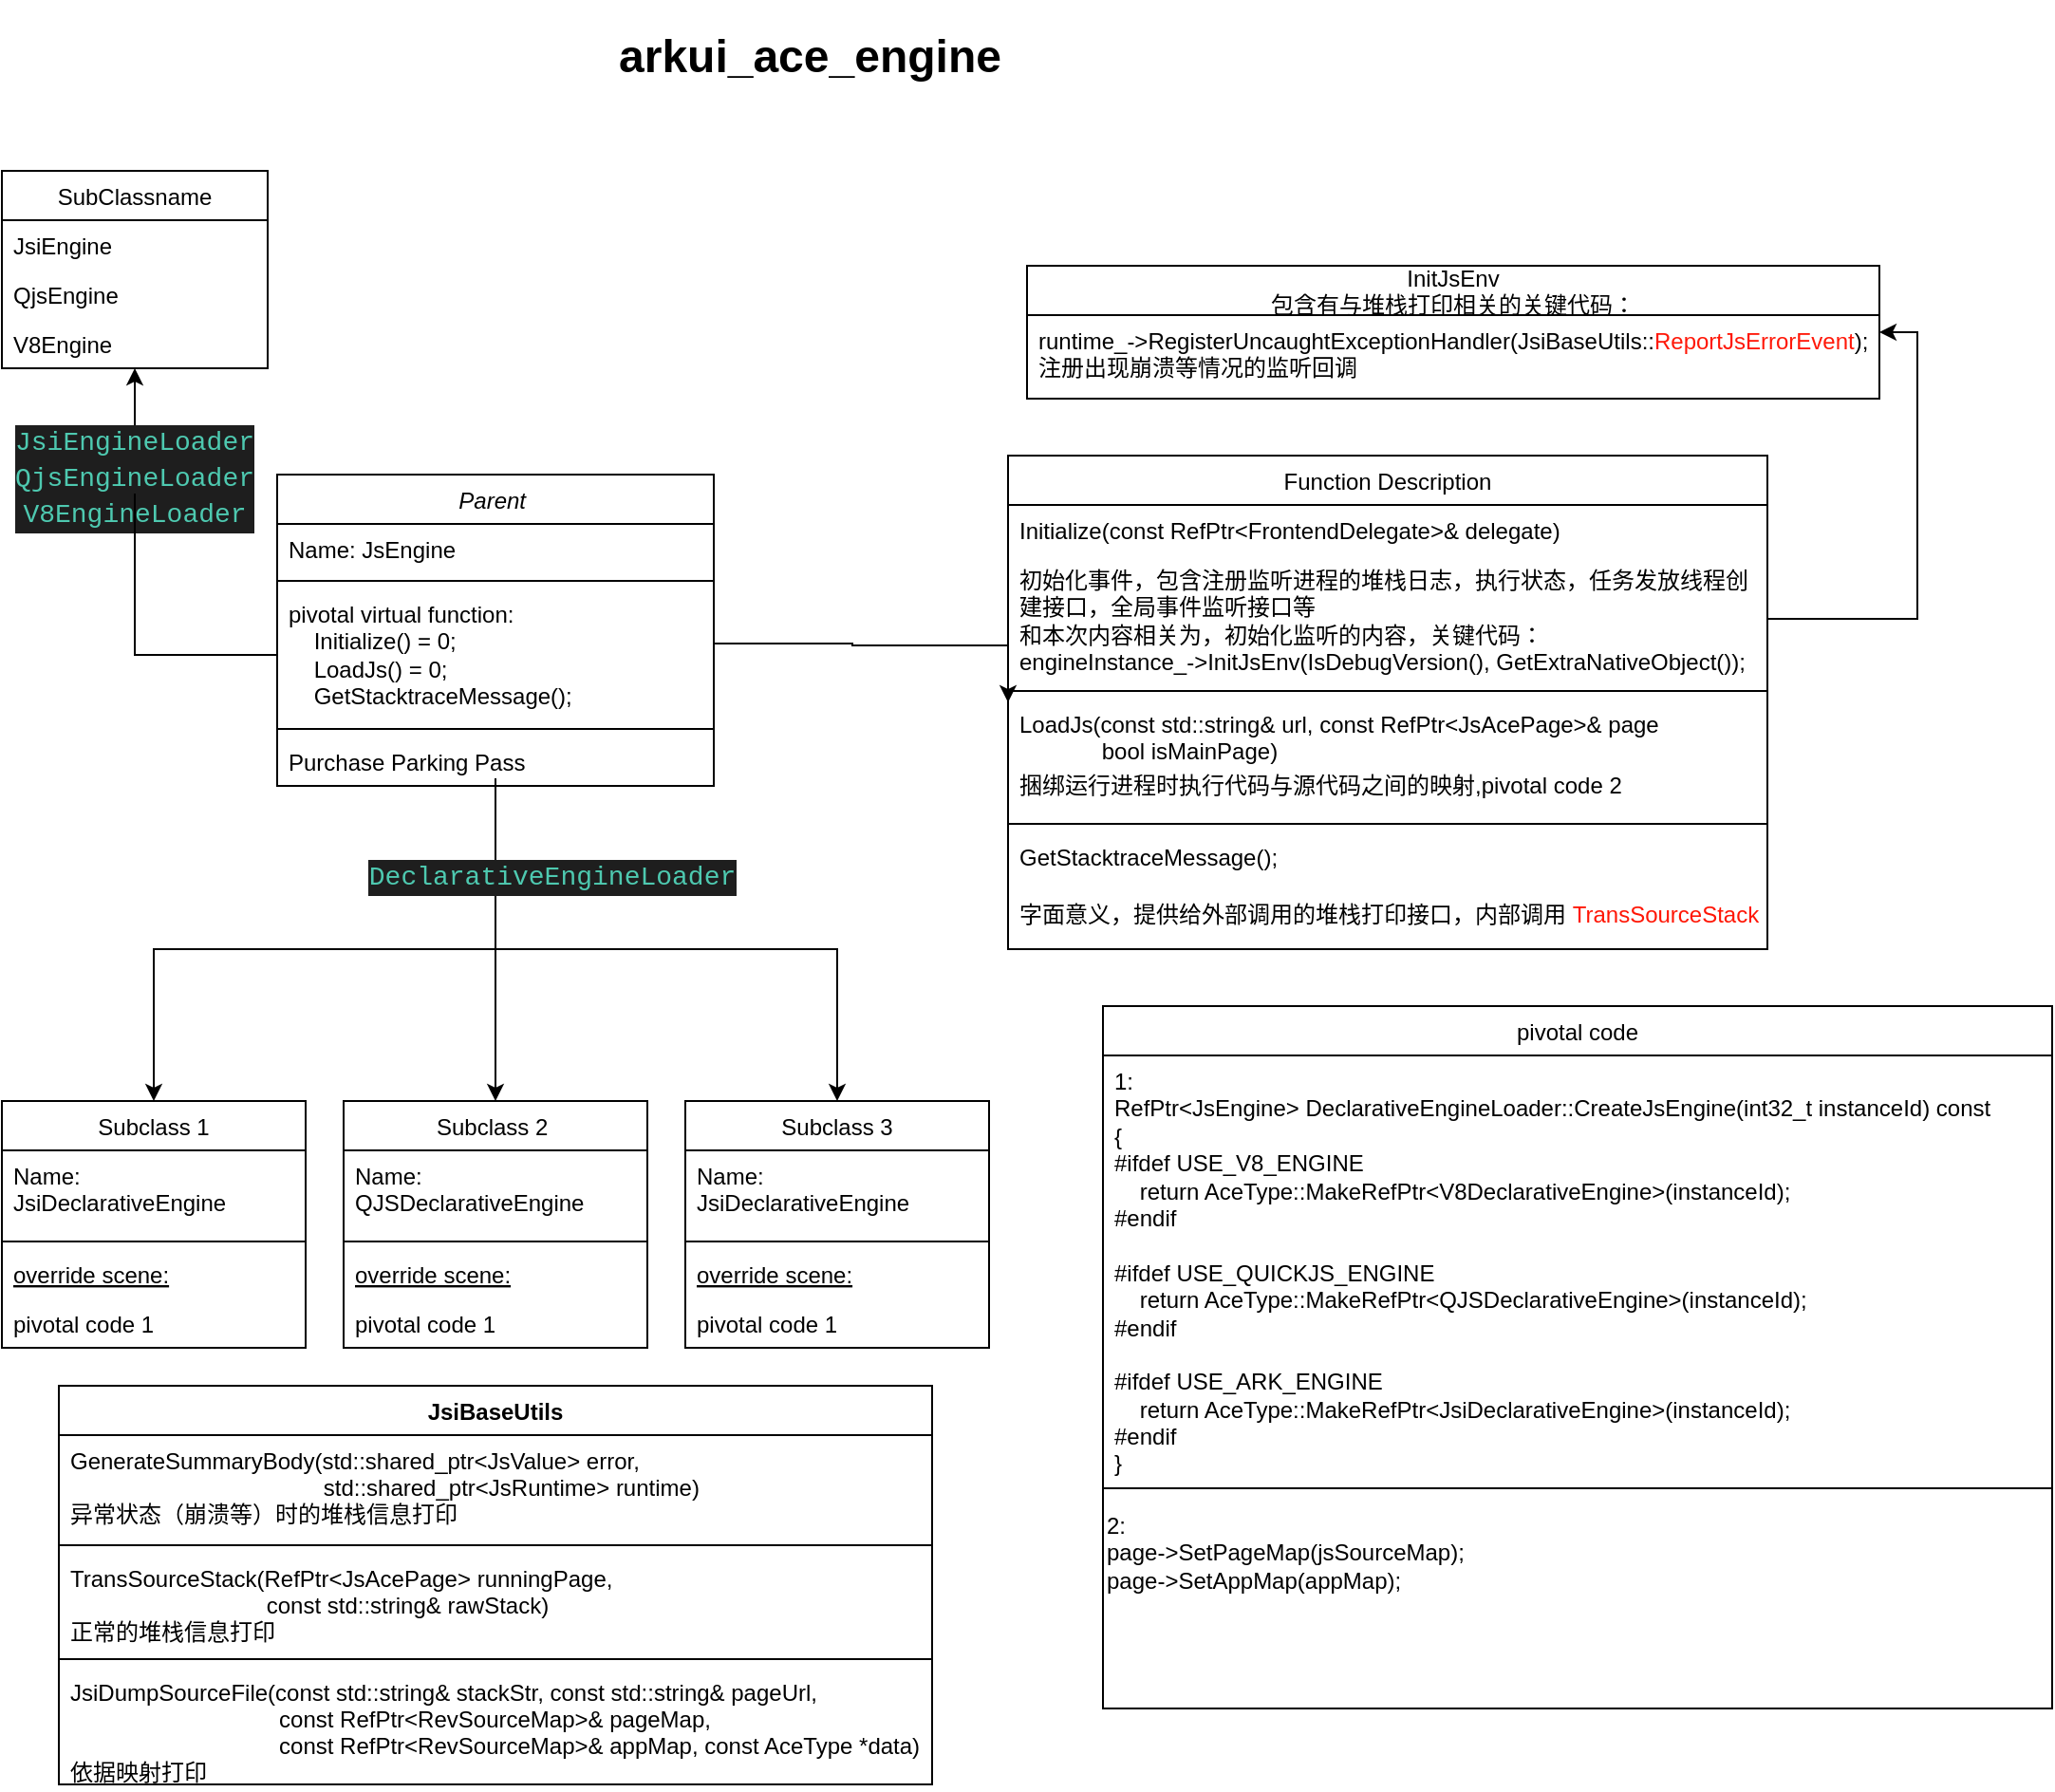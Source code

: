 <mxfile version="20.1.2" type="github" pages="2">
  <diagram id="C5RBs43oDa-KdzZeNtuy" name="Page-1">
    <mxGraphModel dx="1360" dy="802" grid="1" gridSize="10" guides="1" tooltips="1" connect="1" arrows="1" fold="1" page="1" pageScale="1" pageWidth="827" pageHeight="1169" background="none" math="0" shadow="0">
      <root>
        <mxCell id="WIyWlLk6GJQsqaUBKTNV-0" />
        <mxCell id="WIyWlLk6GJQsqaUBKTNV-1" parent="WIyWlLk6GJQsqaUBKTNV-0" />
        <mxCell id="IO2iFSCvqAnWVY3sA_fM-19" style="edgeStyle=orthogonalEdgeStyle;rounded=0;orthogonalLoop=1;jettySize=auto;html=1;exitX=0.5;exitY=1;exitDx=0;exitDy=0;" parent="WIyWlLk6GJQsqaUBKTNV-1" source="zkfFHV4jXpPFQw0GAbJ--0" target="IO2iFSCvqAnWVY3sA_fM-6" edge="1">
          <mxGeometry relative="1" as="geometry">
            <Array as="points">
              <mxPoint x="270" y="620" />
            </Array>
          </mxGeometry>
        </mxCell>
        <mxCell id="IO2iFSCvqAnWVY3sA_fM-20" style="edgeStyle=orthogonalEdgeStyle;rounded=0;orthogonalLoop=1;jettySize=auto;html=1;exitX=0.5;exitY=1;exitDx=0;exitDy=0;entryX=0.5;entryY=0;entryDx=0;entryDy=0;" parent="WIyWlLk6GJQsqaUBKTNV-1" source="zkfFHV4jXpPFQw0GAbJ--0" target="IO2iFSCvqAnWVY3sA_fM-12" edge="1">
          <mxGeometry relative="1" as="geometry">
            <Array as="points">
              <mxPoint x="270" y="710" />
              <mxPoint x="450" y="710" />
            </Array>
          </mxGeometry>
        </mxCell>
        <mxCell id="IO2iFSCvqAnWVY3sA_fM-38" style="edgeStyle=orthogonalEdgeStyle;rounded=0;orthogonalLoop=1;jettySize=auto;html=1;exitX=0.5;exitY=1;exitDx=0;exitDy=0;" parent="WIyWlLk6GJQsqaUBKTNV-1" source="zkfFHV4jXpPFQw0GAbJ--0" target="IO2iFSCvqAnWVY3sA_fM-0" edge="1">
          <mxGeometry relative="1" as="geometry">
            <Array as="points">
              <mxPoint x="270" y="710" />
              <mxPoint x="90" y="710" />
            </Array>
          </mxGeometry>
        </mxCell>
        <mxCell id="zkfFHV4jXpPFQw0GAbJ--0" value="Parent " style="swimlane;fontStyle=2;align=center;verticalAlign=top;childLayout=stackLayout;horizontal=1;startSize=26;horizontalStack=0;resizeParent=1;resizeLast=0;collapsible=1;marginBottom=0;rounded=0;shadow=0;strokeWidth=1;" parent="WIyWlLk6GJQsqaUBKTNV-1" vertex="1">
          <mxGeometry x="155" y="460" width="230" height="164" as="geometry">
            <mxRectangle x="230" y="140" width="160" height="26" as="alternateBounds" />
          </mxGeometry>
        </mxCell>
        <mxCell id="zkfFHV4jXpPFQw0GAbJ--1" value="Name: JsEngine" style="text;align=left;verticalAlign=top;spacingLeft=4;spacingRight=4;overflow=hidden;rotatable=0;points=[[0,0.5],[1,0.5]];portConstraint=eastwest;" parent="zkfFHV4jXpPFQw0GAbJ--0" vertex="1">
          <mxGeometry y="26" width="230" height="26" as="geometry" />
        </mxCell>
        <mxCell id="IO2iFSCvqAnWVY3sA_fM-24" value="" style="line;html=1;strokeWidth=1;align=left;verticalAlign=middle;spacingTop=-1;spacingLeft=3;spacingRight=3;rotatable=0;labelPosition=right;points=[];portConstraint=eastwest;" parent="zkfFHV4jXpPFQw0GAbJ--0" vertex="1">
          <mxGeometry y="52" width="230" height="8" as="geometry" />
        </mxCell>
        <mxCell id="zkfFHV4jXpPFQw0GAbJ--2" value="pivotal virtual function:&lt;br&gt;&amp;nbsp;&amp;nbsp;&amp;nbsp;&amp;nbsp;Initialize() = 0;&lt;br&gt;&amp;nbsp;&amp;nbsp;&amp;nbsp;&amp;nbsp;LoadJs() = 0;&lt;br&gt;&amp;nbsp; &amp;nbsp; GetStacktraceMessage();" style="text;align=left;verticalAlign=top;spacingLeft=4;spacingRight=4;overflow=hidden;rotatable=0;points=[[0,0.5],[1,0.5]];portConstraint=eastwest;rounded=0;shadow=0;html=1;" parent="zkfFHV4jXpPFQw0GAbJ--0" vertex="1">
          <mxGeometry y="60" width="230" height="70" as="geometry" />
        </mxCell>
        <mxCell id="zkfFHV4jXpPFQw0GAbJ--4" value="" style="line;html=1;strokeWidth=1;align=left;verticalAlign=middle;spacingTop=-1;spacingLeft=3;spacingRight=3;rotatable=0;labelPosition=right;points=[];portConstraint=eastwest;" parent="zkfFHV4jXpPFQw0GAbJ--0" vertex="1">
          <mxGeometry y="130" width="230" height="8" as="geometry" />
        </mxCell>
        <mxCell id="zkfFHV4jXpPFQw0GAbJ--5" value="Purchase Parking Pass" style="text;align=left;verticalAlign=top;spacingLeft=4;spacingRight=4;overflow=hidden;rotatable=0;points=[[0,0.5],[1,0.5]];portConstraint=eastwest;" parent="zkfFHV4jXpPFQw0GAbJ--0" vertex="1">
          <mxGeometry y="138" width="230" height="26" as="geometry" />
        </mxCell>
        <mxCell id="zkfFHV4jXpPFQw0GAbJ--13" value="pivotal code" style="swimlane;fontStyle=0;align=center;verticalAlign=top;childLayout=stackLayout;horizontal=1;startSize=26;horizontalStack=0;resizeParent=1;resizeLast=0;collapsible=1;marginBottom=0;rounded=0;shadow=0;strokeWidth=1;" parent="WIyWlLk6GJQsqaUBKTNV-1" vertex="1">
          <mxGeometry x="590" y="740" width="500" height="370" as="geometry">
            <mxRectangle x="340" y="380" width="170" height="26" as="alternateBounds" />
          </mxGeometry>
        </mxCell>
        <mxCell id="IO2iFSCvqAnWVY3sA_fM-40" value="1:&lt;br&gt;&lt;div&gt;RefPtr&amp;lt;JsEngine&amp;gt; DeclarativeEngineLoader::CreateJsEngine(int32_t instanceId) const&lt;/div&gt;&lt;div&gt;{&lt;/div&gt;&lt;div&gt;#ifdef USE_V8_ENGINE&lt;/div&gt;&lt;div&gt;&amp;nbsp; &amp;nbsp; return AceType::MakeRefPtr&amp;lt;V8DeclarativeEngine&amp;gt;(instanceId);&lt;/div&gt;&lt;div&gt;#endif&lt;/div&gt;&lt;div&gt;&lt;br&gt;&lt;/div&gt;&lt;div&gt;#ifdef USE_QUICKJS_ENGINE&lt;/div&gt;&lt;div&gt;&amp;nbsp; &amp;nbsp; return AceType::MakeRefPtr&amp;lt;QJSDeclarativeEngine&amp;gt;(instanceId);&lt;/div&gt;&lt;div&gt;#endif&lt;/div&gt;&lt;div&gt;&lt;br&gt;&lt;/div&gt;&lt;div&gt;#ifdef USE_ARK_ENGINE&lt;/div&gt;&lt;div&gt;&amp;nbsp; &amp;nbsp; return AceType::MakeRefPtr&amp;lt;JsiDeclarativeEngine&amp;gt;(instanceId);&lt;/div&gt;&lt;div&gt;#endif&lt;/div&gt;&lt;div&gt;}&lt;/div&gt;" style="text;align=left;verticalAlign=top;spacingLeft=4;spacingRight=4;overflow=hidden;rotatable=0;points=[[0,0.5],[1,0.5]];portConstraint=eastwest;labelBorderColor=none;whiteSpace=wrap;html=1;" parent="zkfFHV4jXpPFQw0GAbJ--13" vertex="1">
          <mxGeometry y="26" width="500" height="224" as="geometry" />
        </mxCell>
        <mxCell id="zkfFHV4jXpPFQw0GAbJ--15" value="" style="line;html=1;strokeWidth=1;align=left;verticalAlign=middle;spacingTop=-1;spacingLeft=3;spacingRight=3;rotatable=0;labelPosition=right;points=[];portConstraint=eastwest;" parent="zkfFHV4jXpPFQw0GAbJ--13" vertex="1">
          <mxGeometry y="250" width="500" height="8" as="geometry" />
        </mxCell>
        <mxCell id="MEmFjFD-LDoa6DUwcWKF-1" value="&lt;div style=&quot;&quot;&gt;&lt;div&gt;2:&lt;/div&gt;&lt;div&gt;page-&amp;gt;SetPageMap(jsSourceMap);&lt;/div&gt;&lt;div&gt;page-&amp;gt;SetAppMap(appMap);&lt;/div&gt;&lt;/div&gt;" style="text;html=1;align=left;verticalAlign=middle;resizable=0;points=[];autosize=1;strokeColor=none;fillColor=none;" vertex="1" parent="zkfFHV4jXpPFQw0GAbJ--13">
          <mxGeometry y="258" width="500" height="60" as="geometry" />
        </mxCell>
        <mxCell id="zkfFHV4jXpPFQw0GAbJ--17" value="Function Description" style="swimlane;fontStyle=0;align=center;verticalAlign=top;childLayout=stackLayout;horizontal=1;startSize=26;horizontalStack=0;resizeParent=1;resizeLast=0;collapsible=1;marginBottom=0;rounded=0;shadow=0;strokeWidth=1;" parent="WIyWlLk6GJQsqaUBKTNV-1" vertex="1">
          <mxGeometry x="540" y="450" width="400" height="260" as="geometry">
            <mxRectangle x="560" y="470" width="160" height="26" as="alternateBounds" />
          </mxGeometry>
        </mxCell>
        <mxCell id="zkfFHV4jXpPFQw0GAbJ--19" value="Initialize(const RefPtr&lt;FrontendDelegate&gt;&amp; delegate)" style="text;align=left;verticalAlign=top;spacingLeft=4;spacingRight=4;overflow=hidden;rotatable=0;points=[[0,0.5],[1,0.5]];portConstraint=eastwest;rounded=0;shadow=0;html=0;" parent="zkfFHV4jXpPFQw0GAbJ--17" vertex="1">
          <mxGeometry y="26" width="400" height="26" as="geometry" />
        </mxCell>
        <mxCell id="zkfFHV4jXpPFQw0GAbJ--20" value="初始化事件，包含注册监听进程的堆栈日志，执行状态，任务发放线程创建接口，全局事件监听接口等&#xa;和本次内容相关为，初始化监听的内容，关键代码：&#xa;engineInstance_-&gt;InitJsEnv(IsDebugVersion(), GetExtraNativeObject());" style="text;align=left;verticalAlign=top;spacingLeft=4;spacingRight=4;overflow=hidden;rotatable=0;points=[[0,0.5],[1,0.5]];portConstraint=eastwest;rounded=0;shadow=0;html=0;whiteSpace=wrap;" parent="zkfFHV4jXpPFQw0GAbJ--17" vertex="1">
          <mxGeometry y="52" width="400" height="68" as="geometry" />
        </mxCell>
        <mxCell id="zkfFHV4jXpPFQw0GAbJ--23" value="" style="line;html=1;strokeWidth=1;align=left;verticalAlign=middle;spacingTop=-1;spacingLeft=3;spacingRight=3;rotatable=0;labelPosition=right;points=[];portConstraint=eastwest;" parent="zkfFHV4jXpPFQw0GAbJ--17" vertex="1">
          <mxGeometry y="120" width="400" height="8" as="geometry" />
        </mxCell>
        <mxCell id="zkfFHV4jXpPFQw0GAbJ--24" value="LoadJs(const std::string&amp; url, const RefPtr&lt;JsAcePage&gt;&amp; page&#xa;             bool isMainPage)" style="text;align=left;verticalAlign=top;spacingLeft=4;spacingRight=4;overflow=hidden;rotatable=0;points=[[0,0.5],[1,0.5]];portConstraint=eastwest;whiteSpace=wrap;" parent="zkfFHV4jXpPFQw0GAbJ--17" vertex="1">
          <mxGeometry y="128" width="400" height="32" as="geometry" />
        </mxCell>
        <mxCell id="zkfFHV4jXpPFQw0GAbJ--25" value="捆绑运行进程时执行代码与源代码之间的映射,pivotal code 2" style="text;align=left;verticalAlign=top;spacingLeft=4;spacingRight=4;overflow=hidden;rotatable=0;points=[[0,0.5],[1,0.5]];portConstraint=eastwest;" parent="zkfFHV4jXpPFQw0GAbJ--17" vertex="1">
          <mxGeometry y="160" width="400" height="30" as="geometry" />
        </mxCell>
        <mxCell id="IO2iFSCvqAnWVY3sA_fM-64" value="" style="line;html=1;strokeWidth=1;align=left;verticalAlign=middle;spacingTop=-1;spacingLeft=3;spacingRight=3;rotatable=0;labelPosition=right;points=[];portConstraint=eastwest;" parent="zkfFHV4jXpPFQw0GAbJ--17" vertex="1">
          <mxGeometry y="190" width="400" height="8" as="geometry" />
        </mxCell>
        <mxCell id="IO2iFSCvqAnWVY3sA_fM-66" value="GetStacktraceMessage();" style="text;align=left;verticalAlign=top;spacingLeft=4;spacingRight=4;overflow=hidden;rotatable=0;points=[[0,0.5],[1,0.5]];portConstraint=eastwest;" parent="zkfFHV4jXpPFQw0GAbJ--17" vertex="1">
          <mxGeometry y="198" width="400" height="30" as="geometry" />
        </mxCell>
        <mxCell id="IO2iFSCvqAnWVY3sA_fM-65" value="&lt;span style=&quot;color: rgb(0, 0, 0);&quot;&gt;字面意义，提供给外部调用的堆栈打印接口，内部调用&amp;nbsp;&lt;/span&gt;TransSourceStack" style="text;align=left;verticalAlign=top;spacingLeft=4;spacingRight=4;overflow=hidden;rotatable=0;points=[[0,0.5],[1,0.5]];portConstraint=eastwest;whiteSpace=wrap;fontColor=#FF1605;html=1;" parent="zkfFHV4jXpPFQw0GAbJ--17" vertex="1">
          <mxGeometry y="228" width="400" height="32" as="geometry" />
        </mxCell>
        <mxCell id="IO2iFSCvqAnWVY3sA_fM-0" value="Subclass 1" style="swimlane;fontStyle=0;align=center;verticalAlign=top;childLayout=stackLayout;horizontal=1;startSize=26;horizontalStack=0;resizeParent=1;resizeLast=0;collapsible=1;marginBottom=0;rounded=0;shadow=0;strokeWidth=1;" parent="WIyWlLk6GJQsqaUBKTNV-1" vertex="1">
          <mxGeometry x="10" y="790" width="160" height="130" as="geometry">
            <mxRectangle x="130" y="380" width="160" height="26" as="alternateBounds" />
          </mxGeometry>
        </mxCell>
        <mxCell id="IO2iFSCvqAnWVY3sA_fM-1" value="Name:&amp;nbsp;&lt;br&gt;JsiDeclarativeEngine" style="text;align=left;verticalAlign=top;spacingLeft=4;spacingRight=4;overflow=hidden;rotatable=0;points=[[0,0.5],[1,0.5]];portConstraint=eastwest;labelBorderColor=none;whiteSpace=wrap;html=1;" parent="IO2iFSCvqAnWVY3sA_fM-0" vertex="1">
          <mxGeometry y="26" width="160" height="44" as="geometry" />
        </mxCell>
        <mxCell id="IO2iFSCvqAnWVY3sA_fM-3" value="" style="line;html=1;strokeWidth=1;align=left;verticalAlign=middle;spacingTop=-1;spacingLeft=3;spacingRight=3;rotatable=0;labelPosition=right;points=[];portConstraint=eastwest;" parent="IO2iFSCvqAnWVY3sA_fM-0" vertex="1">
          <mxGeometry y="70" width="160" height="8" as="geometry" />
        </mxCell>
        <mxCell id="IO2iFSCvqAnWVY3sA_fM-4" value="override scene:" style="text;align=left;verticalAlign=top;spacingLeft=4;spacingRight=4;overflow=hidden;rotatable=0;points=[[0,0.5],[1,0.5]];portConstraint=eastwest;fontStyle=4" parent="IO2iFSCvqAnWVY3sA_fM-0" vertex="1">
          <mxGeometry y="78" width="160" height="26" as="geometry" />
        </mxCell>
        <mxCell id="IO2iFSCvqAnWVY3sA_fM-5" value="pivotal code 1" style="text;align=left;verticalAlign=top;spacingLeft=4;spacingRight=4;overflow=hidden;rotatable=0;points=[[0,0.5],[1,0.5]];portConstraint=eastwest;" parent="IO2iFSCvqAnWVY3sA_fM-0" vertex="1">
          <mxGeometry y="104" width="160" height="26" as="geometry" />
        </mxCell>
        <mxCell id="IO2iFSCvqAnWVY3sA_fM-6" value="Subclass 2 " style="swimlane;fontStyle=0;align=center;verticalAlign=top;childLayout=stackLayout;horizontal=1;startSize=26;horizontalStack=0;resizeParent=1;resizeLast=0;collapsible=1;marginBottom=0;rounded=0;shadow=0;strokeWidth=1;" parent="WIyWlLk6GJQsqaUBKTNV-1" vertex="1">
          <mxGeometry x="190" y="790" width="160" height="130" as="geometry">
            <mxRectangle x="130" y="380" width="160" height="26" as="alternateBounds" />
          </mxGeometry>
        </mxCell>
        <mxCell id="IO2iFSCvqAnWVY3sA_fM-7" value="Name:&lt;br&gt;QJSDeclarativeEngine" style="text;align=left;verticalAlign=top;spacingLeft=4;spacingRight=4;overflow=hidden;rotatable=0;points=[[0,0.5],[1,0.5]];portConstraint=eastwest;whiteSpace=wrap;labelBorderColor=none;html=1;labelBackgroundColor=none;" parent="IO2iFSCvqAnWVY3sA_fM-6" vertex="1">
          <mxGeometry y="26" width="160" height="44" as="geometry" />
        </mxCell>
        <mxCell id="IO2iFSCvqAnWVY3sA_fM-9" value="" style="line;html=1;strokeWidth=1;align=left;verticalAlign=middle;spacingTop=-1;spacingLeft=3;spacingRight=3;rotatable=0;labelPosition=right;points=[];portConstraint=eastwest;" parent="IO2iFSCvqAnWVY3sA_fM-6" vertex="1">
          <mxGeometry y="70" width="160" height="8" as="geometry" />
        </mxCell>
        <mxCell id="IO2iFSCvqAnWVY3sA_fM-25" value="override scene:" style="text;align=left;verticalAlign=top;spacingLeft=4;spacingRight=4;overflow=hidden;rotatable=0;points=[[0,0.5],[1,0.5]];portConstraint=eastwest;fontStyle=4" parent="IO2iFSCvqAnWVY3sA_fM-6" vertex="1">
          <mxGeometry y="78" width="160" height="26" as="geometry" />
        </mxCell>
        <mxCell id="IO2iFSCvqAnWVY3sA_fM-36" value="pivotal code 1" style="text;align=left;verticalAlign=top;spacingLeft=4;spacingRight=4;overflow=hidden;rotatable=0;points=[[0,0.5],[1,0.5]];portConstraint=eastwest;" parent="IO2iFSCvqAnWVY3sA_fM-6" vertex="1">
          <mxGeometry y="104" width="160" height="26" as="geometry" />
        </mxCell>
        <mxCell id="IO2iFSCvqAnWVY3sA_fM-12" value="Subclass 3" style="swimlane;fontStyle=0;align=center;verticalAlign=top;childLayout=stackLayout;horizontal=1;startSize=26;horizontalStack=0;resizeParent=1;resizeLast=0;collapsible=1;marginBottom=0;rounded=0;shadow=0;strokeWidth=1;" parent="WIyWlLk6GJQsqaUBKTNV-1" vertex="1">
          <mxGeometry x="370" y="790" width="160" height="130" as="geometry">
            <mxRectangle x="130" y="380" width="160" height="26" as="alternateBounds" />
          </mxGeometry>
        </mxCell>
        <mxCell id="IO2iFSCvqAnWVY3sA_fM-23" value="Name:&lt;br&gt;JsiDeclarativeEngine" style="text;align=left;verticalAlign=top;spacingLeft=4;spacingRight=4;overflow=hidden;rotatable=0;points=[[0,0.5],[1,0.5]];portConstraint=eastwest;whiteSpace=wrap;labelBorderColor=none;labelBackgroundColor=none;html=1;" parent="IO2iFSCvqAnWVY3sA_fM-12" vertex="1">
          <mxGeometry y="26" width="160" height="44" as="geometry" />
        </mxCell>
        <mxCell id="IO2iFSCvqAnWVY3sA_fM-15" value="" style="line;html=1;strokeWidth=1;align=left;verticalAlign=middle;spacingTop=-1;spacingLeft=3;spacingRight=3;rotatable=0;labelPosition=right;points=[];portConstraint=eastwest;" parent="IO2iFSCvqAnWVY3sA_fM-12" vertex="1">
          <mxGeometry y="70" width="160" height="8" as="geometry" />
        </mxCell>
        <mxCell id="IO2iFSCvqAnWVY3sA_fM-26" value="override scene:" style="text;align=left;verticalAlign=top;spacingLeft=4;spacingRight=4;overflow=hidden;rotatable=0;points=[[0,0.5],[1,0.5]];portConstraint=eastwest;fontStyle=4" parent="IO2iFSCvqAnWVY3sA_fM-12" vertex="1">
          <mxGeometry y="78" width="160" height="26" as="geometry" />
        </mxCell>
        <mxCell id="IO2iFSCvqAnWVY3sA_fM-37" value="pivotal code 1" style="text;align=left;verticalAlign=top;spacingLeft=4;spacingRight=4;overflow=hidden;rotatable=0;points=[[0,0.5],[1,0.5]];portConstraint=eastwest;" parent="IO2iFSCvqAnWVY3sA_fM-12" vertex="1">
          <mxGeometry y="104" width="160" height="26" as="geometry" />
        </mxCell>
        <mxCell id="IO2iFSCvqAnWVY3sA_fM-22" style="edgeStyle=orthogonalEdgeStyle;rounded=0;orthogonalLoop=1;jettySize=auto;html=1;exitX=1;exitY=0.5;exitDx=0;exitDy=0;entryX=0;entryY=0.5;entryDx=0;entryDy=0;" parent="WIyWlLk6GJQsqaUBKTNV-1" source="zkfFHV4jXpPFQw0GAbJ--2" target="zkfFHV4jXpPFQw0GAbJ--17" edge="1">
          <mxGeometry relative="1" as="geometry">
            <mxPoint x="530" y="580" as="targetPoint" />
            <Array as="points">
              <mxPoint x="458" y="549" />
              <mxPoint x="530" y="550" />
            </Array>
          </mxGeometry>
        </mxCell>
        <mxCell id="IO2iFSCvqAnWVY3sA_fM-30" value="&lt;div style=&quot;color: rgb(212, 212, 212); background-color: rgb(30, 30, 30); font-family: Consolas, &amp;quot;Courier New&amp;quot;, monospace; font-size: 14px; line-height: 19px;&quot;&gt;&lt;span style=&quot;color: #4ec9b0;&quot;&gt;DeclarativeEngineLoader&lt;/span&gt;&lt;/div&gt;" style="text;html=1;strokeColor=none;fillColor=none;align=center;verticalAlign=middle;whiteSpace=wrap;rounded=0;labelBackgroundColor=none;labelBorderColor=none;" parent="WIyWlLk6GJQsqaUBKTNV-1" vertex="1">
          <mxGeometry x="270" y="657" width="60" height="30" as="geometry" />
        </mxCell>
        <mxCell id="IO2iFSCvqAnWVY3sA_fM-33" style="edgeStyle=orthogonalEdgeStyle;rounded=0;orthogonalLoop=1;jettySize=auto;html=1;exitX=0;exitY=0.5;exitDx=0;exitDy=0;entryX=0.5;entryY=1;entryDx=0;entryDy=0;startArrow=none;" parent="WIyWlLk6GJQsqaUBKTNV-1" source="IO2iFSCvqAnWVY3sA_fM-35" target="IO2iFSCvqAnWVY3sA_fM-53" edge="1">
          <mxGeometry relative="1" as="geometry">
            <mxPoint x="90" y="320" as="targetPoint" />
            <Array as="points">
              <mxPoint x="80" y="435" />
            </Array>
          </mxGeometry>
        </mxCell>
        <mxCell id="IO2iFSCvqAnWVY3sA_fM-45" value="InitJsEnv&#xa;包含有与堆栈打印相关的关键代码：" style="swimlane;fontStyle=0;childLayout=stackLayout;horizontal=1;startSize=26;fillColor=none;horizontalStack=0;resizeParent=1;resizeParentMax=0;resizeLast=0;collapsible=1;marginBottom=0;fontFamily=Helvetica;fontSize=12;fontColor=#000000;" parent="WIyWlLk6GJQsqaUBKTNV-1" vertex="1">
          <mxGeometry x="550" y="350" width="449" height="70" as="geometry" />
        </mxCell>
        <mxCell id="IO2iFSCvqAnWVY3sA_fM-46" value="runtime_-&amp;gt;RegisterUncaughtExceptionHandler(JsiBaseUtils::&lt;font color=&quot;#ff1808&quot;&gt;ReportJsErrorEvent&lt;/font&gt;);&lt;br&gt;注册出现崩溃等情况的监听回调" style="text;strokeColor=none;fillColor=none;align=left;verticalAlign=top;spacingLeft=4;spacingRight=4;overflow=hidden;rotatable=0;points=[[0,0.5],[1,0.5]];portConstraint=eastwest;fontFamily=Helvetica;fontSize=12;fontColor=#000000;whiteSpace=wrap;html=1;" parent="IO2iFSCvqAnWVY3sA_fM-45" vertex="1">
          <mxGeometry y="26" width="449" height="44" as="geometry" />
        </mxCell>
        <mxCell id="IO2iFSCvqAnWVY3sA_fM-51" style="edgeStyle=orthogonalEdgeStyle;rounded=0;orthogonalLoop=1;jettySize=auto;html=1;exitX=1;exitY=0.5;exitDx=0;exitDy=0;entryX=1;entryY=0.5;entryDx=0;entryDy=0;fontFamily=Helvetica;fontSize=12;fontColor=#000000;startSize=26;" parent="WIyWlLk6GJQsqaUBKTNV-1" source="zkfFHV4jXpPFQw0GAbJ--20" target="IO2iFSCvqAnWVY3sA_fM-45" edge="1">
          <mxGeometry relative="1" as="geometry" />
        </mxCell>
        <mxCell id="IO2iFSCvqAnWVY3sA_fM-53" value="SubClassname" style="swimlane;fontStyle=0;childLayout=stackLayout;horizontal=1;startSize=26;fillColor=none;horizontalStack=0;resizeParent=1;resizeParentMax=0;resizeLast=0;collapsible=1;marginBottom=0;fontFamily=Helvetica;fontSize=12;fontColor=#000000;" parent="WIyWlLk6GJQsqaUBKTNV-1" vertex="1">
          <mxGeometry x="10" y="300" width="140" height="104" as="geometry">
            <mxRectangle x="30" y="310" width="100" height="30" as="alternateBounds" />
          </mxGeometry>
        </mxCell>
        <mxCell id="IO2iFSCvqAnWVY3sA_fM-54" value="JsiEngine" style="text;strokeColor=none;fillColor=none;align=left;verticalAlign=top;spacingLeft=4;spacingRight=4;overflow=hidden;rotatable=0;points=[[0,0.5],[1,0.5]];portConstraint=eastwest;fontFamily=Helvetica;fontSize=12;fontColor=#000000;" parent="IO2iFSCvqAnWVY3sA_fM-53" vertex="1">
          <mxGeometry y="26" width="140" height="26" as="geometry" />
        </mxCell>
        <mxCell id="IO2iFSCvqAnWVY3sA_fM-55" value="QjsEngine" style="text;strokeColor=none;fillColor=none;align=left;verticalAlign=top;spacingLeft=4;spacingRight=4;overflow=hidden;rotatable=0;points=[[0,0.5],[1,0.5]];portConstraint=eastwest;fontFamily=Helvetica;fontSize=12;fontColor=#000000;" parent="IO2iFSCvqAnWVY3sA_fM-53" vertex="1">
          <mxGeometry y="52" width="140" height="26" as="geometry" />
        </mxCell>
        <mxCell id="IO2iFSCvqAnWVY3sA_fM-56" value="V8Engine" style="text;strokeColor=none;fillColor=none;align=left;verticalAlign=top;spacingLeft=4;spacingRight=4;overflow=hidden;rotatable=0;points=[[0,0.5],[1,0.5]];portConstraint=eastwest;fontFamily=Helvetica;fontSize=12;fontColor=#000000;" parent="IO2iFSCvqAnWVY3sA_fM-53" vertex="1">
          <mxGeometry y="78" width="140" height="26" as="geometry" />
        </mxCell>
        <mxCell id="IO2iFSCvqAnWVY3sA_fM-35" value="&lt;br&gt;&lt;div style=&quot;color: rgb(212, 212, 212); background-color: rgb(30, 30, 30); font-family: Consolas, &amp;quot;Courier New&amp;quot;, monospace; font-weight: normal; font-size: 14px; line-height: 19px;&quot;&gt;&lt;div&gt;&lt;span style=&quot;color: #4ec9b0;&quot;&gt;JsiEngineLoader&lt;/span&gt;&lt;/div&gt;&lt;/div&gt;&lt;div style=&quot;color: rgb(212, 212, 212); background-color: rgb(30, 30, 30); font-family: Consolas, &amp;quot;Courier New&amp;quot;, monospace; font-size: 14px; line-height: 19px;&quot;&gt;&lt;span style=&quot;color: #4ec9b0;&quot;&gt;QjsEngineLoader&lt;/span&gt;&lt;/div&gt;&lt;div style=&quot;color: rgb(212, 212, 212); background-color: rgb(30, 30, 30); font-family: Consolas, &amp;quot;Courier New&amp;quot;, monospace; font-size: 14px; line-height: 19px;&quot;&gt;&lt;div style=&quot;line-height: 19px;&quot;&gt;&lt;span style=&quot;color: #4ec9b0;&quot;&gt;V8EngineLoader&lt;/span&gt;&lt;/div&gt;&lt;/div&gt;" style="text;html=1;strokeColor=none;fillColor=none;align=center;verticalAlign=middle;whiteSpace=wrap;rounded=0;labelBackgroundColor=none;labelBorderColor=none;" parent="WIyWlLk6GJQsqaUBKTNV-1" vertex="1">
          <mxGeometry x="50" y="440" width="60" height="30" as="geometry" />
        </mxCell>
        <mxCell id="IO2iFSCvqAnWVY3sA_fM-57" value="" style="edgeStyle=orthogonalEdgeStyle;rounded=0;orthogonalLoop=1;jettySize=auto;html=1;exitX=0;exitY=0.5;exitDx=0;exitDy=0;entryX=0.5;entryY=1;entryDx=0;entryDy=0;endArrow=none;" parent="WIyWlLk6GJQsqaUBKTNV-1" source="zkfFHV4jXpPFQw0GAbJ--2" target="IO2iFSCvqAnWVY3sA_fM-35" edge="1">
          <mxGeometry relative="1" as="geometry">
            <mxPoint x="70" y="284.0" as="targetPoint" />
            <mxPoint x="155" y="549" as="sourcePoint" />
          </mxGeometry>
        </mxCell>
        <mxCell id="IO2iFSCvqAnWVY3sA_fM-58" value="&lt;h1&gt;arkui_ace_engine&lt;br&gt;&lt;/h1&gt;" style="text;html=1;strokeColor=none;fillColor=none;spacing=5;spacingTop=-20;whiteSpace=wrap;overflow=hidden;rounded=0;fontFamily=Helvetica;fontSize=12;fontColor=#000000;" parent="WIyWlLk6GJQsqaUBKTNV-1" vertex="1">
          <mxGeometry x="330" y="220" width="220" height="40" as="geometry" />
        </mxCell>
        <mxCell id="IO2iFSCvqAnWVY3sA_fM-67" value="JsiBaseUtils" style="swimlane;fontStyle=1;align=center;verticalAlign=top;childLayout=stackLayout;horizontal=1;startSize=26;horizontalStack=0;resizeParent=1;resizeParentMax=0;resizeLast=0;collapsible=1;marginBottom=0;fontFamily=Helvetica;fontSize=12;fontColor=#000000;" parent="WIyWlLk6GJQsqaUBKTNV-1" vertex="1">
          <mxGeometry x="40" y="940" width="460" height="210" as="geometry" />
        </mxCell>
        <mxCell id="IO2iFSCvqAnWVY3sA_fM-68" value="GenerateSummaryBody(std::shared_ptr&lt;JsValue&gt; error,&#xa;                                        std::shared_ptr&lt;JsRuntime&gt; runtime)&#xa;异常状态（崩溃等）时的堆栈信息打印" style="text;strokeColor=none;fillColor=none;align=left;verticalAlign=top;spacingLeft=4;spacingRight=4;overflow=hidden;rotatable=0;points=[[0,0.5],[1,0.5]];portConstraint=eastwest;fontFamily=Helvetica;fontSize=12;fontColor=#000000;" parent="IO2iFSCvqAnWVY3sA_fM-67" vertex="1">
          <mxGeometry y="26" width="460" height="54" as="geometry" />
        </mxCell>
        <mxCell id="IO2iFSCvqAnWVY3sA_fM-72" value="" style="line;strokeWidth=1;fillColor=none;align=left;verticalAlign=middle;spacingTop=-1;spacingLeft=3;spacingRight=3;rotatable=0;labelPosition=right;points=[];portConstraint=eastwest;fontFamily=Helvetica;fontSize=12;fontColor=#000000;" parent="IO2iFSCvqAnWVY3sA_fM-67" vertex="1">
          <mxGeometry y="80" width="460" height="8" as="geometry" />
        </mxCell>
        <mxCell id="IO2iFSCvqAnWVY3sA_fM-73" value="TransSourceStack(RefPtr&lt;JsAcePage&gt; runningPage,&#xa;                               const std::string&amp; rawStack)&#xa;正常的堆栈信息打印" style="text;strokeColor=none;fillColor=none;align=left;verticalAlign=top;spacingLeft=4;spacingRight=4;overflow=hidden;rotatable=0;points=[[0,0.5],[1,0.5]];portConstraint=eastwest;fontFamily=Helvetica;fontSize=12;fontColor=#000000;" parent="IO2iFSCvqAnWVY3sA_fM-67" vertex="1">
          <mxGeometry y="88" width="460" height="52" as="geometry" />
        </mxCell>
        <mxCell id="IO2iFSCvqAnWVY3sA_fM-69" value="" style="line;strokeWidth=1;fillColor=none;align=left;verticalAlign=middle;spacingTop=-1;spacingLeft=3;spacingRight=3;rotatable=0;labelPosition=right;points=[];portConstraint=eastwest;fontFamily=Helvetica;fontSize=12;fontColor=#000000;" parent="IO2iFSCvqAnWVY3sA_fM-67" vertex="1">
          <mxGeometry y="140" width="460" height="8" as="geometry" />
        </mxCell>
        <mxCell id="IO2iFSCvqAnWVY3sA_fM-70" value="JsiDumpSourceFile(const std::string&amp; stackStr, const std::string&amp; pageUrl, &#xa;                                 const RefPtr&lt;RevSourceMap&gt;&amp; pageMap,&#xa;                                 const RefPtr&lt;RevSourceMap&gt;&amp; appMap, const AceType *data)&#xa;依据映射打印" style="text;strokeColor=none;fillColor=none;align=left;verticalAlign=top;spacingLeft=4;spacingRight=4;overflow=hidden;rotatable=0;points=[[0,0.5],[1,0.5]];portConstraint=eastwest;fontFamily=Helvetica;fontSize=12;fontColor=#000000;" parent="IO2iFSCvqAnWVY3sA_fM-67" vertex="1">
          <mxGeometry y="148" width="460" height="62" as="geometry" />
        </mxCell>
      </root>
    </mxGraphModel>
  </diagram>
  <diagram id="hDtbf-zA4DBISrhL9DiU" name="第 2 页">
    <mxGraphModel dx="2187" dy="802" grid="1" gridSize="10" guides="1" tooltips="1" connect="1" arrows="1" fold="1" page="1" pageScale="1" pageWidth="827" pageHeight="1169" math="0" shadow="0">
      <root>
        <mxCell id="0" />
        <mxCell id="1" parent="0" />
        <mxCell id="Zrdil0xcKAJzlIzVpnki-1" value="MainThread" style="swimlane;fontStyle=0;childLayout=stackLayout;horizontal=1;startSize=30;fillColor=none;horizontalStack=0;resizeParent=1;resizeParentMax=0;resizeLast=0;collapsible=1;marginBottom=0;" vertex="1" parent="1">
          <mxGeometry x="24" y="280" width="400" height="126" as="geometry" />
        </mxCell>
        <mxCell id="kwX6FUbtJQHW2YQrAjjA-1" value="pivotal virtual function:&lt;br&gt;&lt;span style=&quot;&quot;&gt;	&lt;/span&gt;&lt;span style=&quot;white-space: pre;&quot;&gt;	&lt;/span&gt;" style="text;align=left;verticalAlign=top;spacingLeft=4;spacingRight=4;overflow=hidden;rotatable=0;points=[[0,0.5],[1,0.5]];portConstraint=eastwest;rounded=0;shadow=0;html=1;" vertex="1" parent="Zrdil0xcKAJzlIzVpnki-1">
          <mxGeometry y="30" width="400" height="30" as="geometry" />
        </mxCell>
        <mxCell id="Zrdil0xcKAJzlIzVpnki-3" value="    HandleLaunchApplication(const AppLaunchData &amp;appLaunchData,&#xa;						                                              const Configuration &amp;config)" style="text;strokeColor=none;fillColor=none;align=left;verticalAlign=top;spacingLeft=4;spacingRight=4;overflow=hidden;rotatable=0;points=[[0,0.5],[1,0.5]];portConstraint=eastwest;" vertex="1" parent="Zrdil0xcKAJzlIzVpnki-1">
          <mxGeometry y="60" width="400" height="40" as="geometry" />
        </mxCell>
        <mxCell id="Zrdil0xcKAJzlIzVpnki-4" value="    HandleScheduleANRProcess()" style="text;strokeColor=none;fillColor=none;align=left;verticalAlign=top;spacingLeft=4;spacingRight=4;overflow=hidden;rotatable=0;points=[[0,0.5],[1,0.5]];portConstraint=eastwest;" vertex="1" parent="Zrdil0xcKAJzlIzVpnki-1">
          <mxGeometry y="100" width="400" height="26" as="geometry" />
        </mxCell>
        <mxCell id="uhYaOOTYZcCX7MPOTiqz-1" value="&lt;h1&gt;ability_ability_runtime&lt;br&gt;&lt;/h1&gt;" style="text;html=1;strokeColor=none;fillColor=none;spacing=5;spacingTop=-20;whiteSpace=wrap;overflow=hidden;rounded=0;fontFamily=Helvetica;fontSize=12;fontColor=#000000;" vertex="1" parent="1">
          <mxGeometry x="260" y="90" width="260" height="40" as="geometry" />
        </mxCell>
        <mxCell id="kwX6FUbtJQHW2YQrAjjA-23" value="NativeEngine（parent class）" style="swimlane;fontStyle=1;align=center;verticalAlign=top;childLayout=stackLayout;horizontal=1;startSize=26;horizontalStack=0;resizeParent=1;resizeParentMax=0;resizeLast=0;collapsible=1;marginBottom=0;" vertex="1" parent="1">
          <mxGeometry x="284" y="650" width="520" height="140" as="geometry" />
        </mxCell>
        <mxCell id="kwX6FUbtJQHW2YQrAjjA-24" value="+ field: &lt;font color=&quot;#ff1808&quot;&gt;arkui_napi &lt;/font&gt;（仓库名）" style="text;strokeColor=none;fillColor=none;align=left;verticalAlign=top;spacingLeft=4;spacingRight=4;overflow=hidden;rotatable=0;points=[[0,0.5],[1,0.5]];portConstraint=eastwest;html=1;" vertex="1" parent="kwX6FUbtJQHW2YQrAjjA-23">
          <mxGeometry y="26" width="520" height="26" as="geometry" />
        </mxCell>
        <mxCell id="kwX6FUbtJQHW2YQrAjjA-25" value="" style="line;strokeWidth=1;fillColor=none;align=left;verticalAlign=middle;spacingTop=-1;spacingLeft=3;spacingRight=3;rotatable=0;labelPosition=right;points=[];portConstraint=eastwest;" vertex="1" parent="kwX6FUbtJQHW2YQrAjjA-23">
          <mxGeometry y="52" width="520" height="8" as="geometry" />
        </mxCell>
        <mxCell id="kwX6FUbtJQHW2YQrAjjA-26" value="+ method(type): bool BuildJsStackTrace(std::string &amp;stackTraceStr)&#xa;                            // 内部给stackTraceStr传入堆栈message" style="text;strokeColor=none;fillColor=none;align=left;verticalAlign=top;spacingLeft=4;spacingRight=4;overflow=hidden;rotatable=0;points=[[0,0.5],[1,0.5]];portConstraint=eastwest;" vertex="1" parent="kwX6FUbtJQHW2YQrAjjA-23">
          <mxGeometry y="60" width="520" height="40" as="geometry" />
        </mxCell>
        <mxCell id="kwX6FUbtJQHW2YQrAjjA-29" value="+ method(type): void RegisterUncaughtExceptionHandler(UncaughtExceptionCallback callback)&#xa;                            // 注册监听异常情况的回调函数" style="text;strokeColor=none;fillColor=none;align=left;verticalAlign=top;spacingLeft=4;spacingRight=4;overflow=hidden;rotatable=0;points=[[0,0.5],[1,0.5]];portConstraint=eastwest;" vertex="1" parent="kwX6FUbtJQHW2YQrAjjA-23">
          <mxGeometry y="100" width="520" height="40" as="geometry" />
        </mxCell>
        <mxCell id="kwX6FUbtJQHW2YQrAjjA-31" style="edgeStyle=orthogonalEdgeStyle;rounded=0;orthogonalLoop=1;jettySize=auto;html=1;exitX=1;exitY=0.5;exitDx=0;exitDy=0;fontColor=#000000;" edge="1" parent="1" source="Zrdil0xcKAJzlIzVpnki-3" target="kwX6FUbtJQHW2YQrAjjA-32">
          <mxGeometry relative="1" as="geometry">
            <mxPoint x="644" y="470" as="targetPoint" />
          </mxGeometry>
        </mxCell>
        <mxCell id="kwX6FUbtJQHW2YQrAjjA-34" style="edgeStyle=orthogonalEdgeStyle;rounded=0;orthogonalLoop=1;jettySize=auto;html=1;exitX=1;exitY=0.5;exitDx=0;exitDy=0;entryX=1;entryY=0.5;entryDx=0;entryDy=0;fontColor=#000000;" edge="1" parent="1" source="kwX6FUbtJQHW2YQrAjjA-32" target="kwX6FUbtJQHW2YQrAjjA-29">
          <mxGeometry relative="1" as="geometry" />
        </mxCell>
        <mxCell id="kwX6FUbtJQHW2YQrAjjA-32" value="«Annotation»&lt;span style=&quot;white-space: pre;&quot;&gt;	&lt;/span&gt;程序启动前操作，大多数行为的注册监听操作&amp;nbsp; &amp;nbsp; &amp;nbsp;&lt;br&gt;&lt;b&gt;Component&lt;/b&gt;&lt;br&gt;&lt;b&gt;jsEngine.RegisterUncaughtExceptionHandler(uncaughtTask);&lt;br&gt;注册异常时回调，（&lt;/b&gt;&lt;b&gt;uncaughtTask lamada表达式封装打印操作）&lt;/b&gt;&lt;b&gt;&lt;br&gt;&lt;/b&gt;" style="html=1;dropTarget=0;fontColor=#000000;" vertex="1" parent="1">
          <mxGeometry x="424" y="425" width="370" height="75" as="geometry" />
        </mxCell>
        <mxCell id="kwX6FUbtJQHW2YQrAjjA-33" value="" style="shape=module;jettyWidth=8;jettyHeight=4;fontColor=#000000;html=1;" vertex="1" parent="kwX6FUbtJQHW2YQrAjjA-32">
          <mxGeometry x="1" width="20" height="20" relative="1" as="geometry">
            <mxPoint x="-27" y="7" as="offset" />
          </mxGeometry>
        </mxCell>
        <mxCell id="kwX6FUbtJQHW2YQrAjjA-35" style="edgeStyle=orthogonalEdgeStyle;rounded=0;orthogonalLoop=1;jettySize=auto;html=1;exitX=0;exitY=0.5;exitDx=0;exitDy=0;fontColor=#000000;" edge="1" parent="1" source="Zrdil0xcKAJzlIzVpnki-4" target="kwX6FUbtJQHW2YQrAjjA-36">
          <mxGeometry relative="1" as="geometry">
            <mxPoint x="140" y="530" as="targetPoint" />
          </mxGeometry>
        </mxCell>
        <mxCell id="kwX6FUbtJQHW2YQrAjjA-38" style="edgeStyle=orthogonalEdgeStyle;rounded=0;orthogonalLoop=1;jettySize=auto;html=1;exitX=0.5;exitY=1;exitDx=0;exitDy=0;fontColor=#000000;" edge="1" parent="1" source="kwX6FUbtJQHW2YQrAjjA-36" target="kwX6FUbtJQHW2YQrAjjA-26">
          <mxGeometry relative="1" as="geometry" />
        </mxCell>
        <mxCell id="kwX6FUbtJQHW2YQrAjjA-36" value="«Annotation» 记录stacktrace dump等信息&lt;br&gt;&lt;b&gt;Component&lt;/b&gt;&lt;br&gt;&lt;b&gt;mainThreadStackInfo = applicationForAnr_-&amp;gt;GetRuntime()-&amp;gt;BuildJsStackTrace();&lt;br&gt;js_runtime中封装一层&lt;/b&gt;&lt;b&gt;BuildJsStackTrace(),实际返回的stacktrace message&lt;/b&gt;&lt;b&gt;&lt;br&gt;&lt;/b&gt;" style="html=1;dropTarget=0;fontColor=#000000;" vertex="1" parent="1">
          <mxGeometry x="14" y="520" width="490" height="80" as="geometry" />
        </mxCell>
        <mxCell id="kwX6FUbtJQHW2YQrAjjA-37" value="" style="shape=module;jettyWidth=8;jettyHeight=4;fontColor=#000000;html=1;" vertex="1" parent="kwX6FUbtJQHW2YQrAjjA-36">
          <mxGeometry x="1" width="20" height="20" relative="1" as="geometry">
            <mxPoint x="-27" y="7" as="offset" />
          </mxGeometry>
        </mxCell>
        <mxCell id="zl82fyuNG3pqM_zaUJ3s-1" value="&lt;font color=&quot;#ff1808&quot;&gt;OHOS::HiviewDFX::HiSysEvent::Write&lt;/font&gt;&lt;br&gt;&lt;br&gt;最终获取（转换）得到的message传入的接口，以此打印" style="shape=module;align=left;spacingLeft=20;align=center;verticalAlign=top;fontColor=#000000;html=1;" vertex="1" parent="1">
          <mxGeometry x="150" y="930" width="390" height="90" as="geometry" />
        </mxCell>
      </root>
    </mxGraphModel>
  </diagram>
</mxfile>
